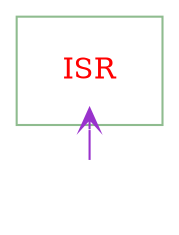 digraph G {
    graph [pad=0, ranksep="0.35"];
    subgraph cluster_interrupt {
       shape=box
       color="darkseagreen"
       style=solid
       isr [image="./function.png", margin=0, shape=none, label="ISR", labelloc="c", fontcolor="red", fontsize="14pt"]

    }
    int [label="", shape=none]
    isr -> int [dir=back, arrowtail="vee", color="darkorchid"] 
}
